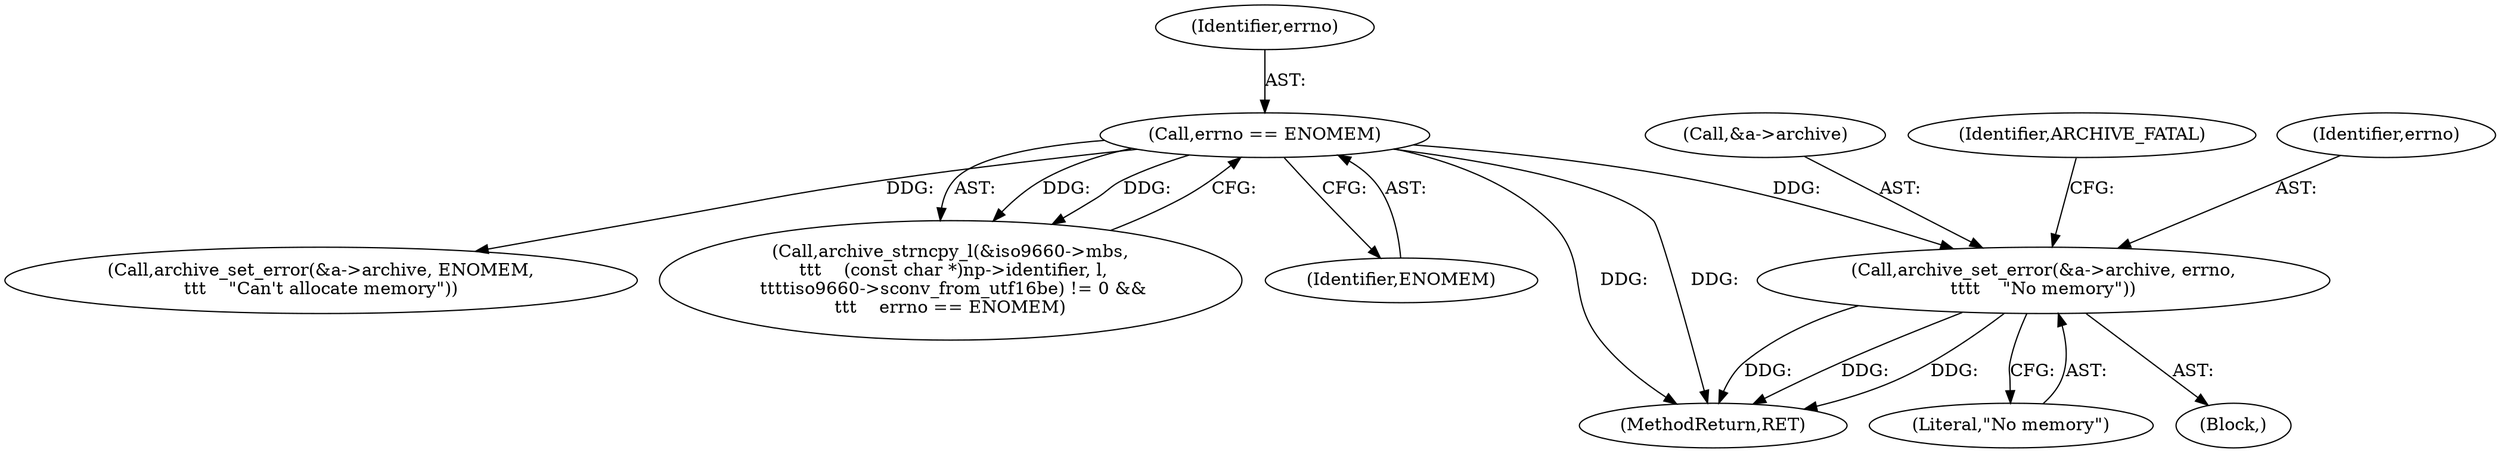 digraph "0_libarchive_3014e198@pointer" {
"1000404" [label="(Call,archive_set_error(&a->archive, errno,\n\t\t\t\t    \"No memory\"))"];
"1000400" [label="(Call,errno == ENOMEM)"];
"1000542" [label="(MethodReturn,RET)"];
"1000410" [label="(Literal,\"No memory\")"];
"1000400" [label="(Call,errno == ENOMEM)"];
"1000405" [label="(Call,&a->archive)"];
"1000401" [label="(Identifier,errno)"];
"1000404" [label="(Call,archive_set_error(&a->archive, errno,\n\t\t\t\t    \"No memory\"))"];
"1000249" [label="(Call,archive_set_error(&a->archive, ENOMEM,\n\t\t\t    \"Can't allocate memory\"))"];
"1000383" [label="(Call,archive_strncpy_l(&iso9660->mbs,\n \t\t\t    (const char *)np->identifier, l,\n \t\t\t\tiso9660->sconv_from_utf16be) != 0 &&\n\t\t\t    errno == ENOMEM)"];
"1000412" [label="(Identifier,ARCHIVE_FATAL)"];
"1000409" [label="(Identifier,errno)"];
"1000402" [label="(Identifier,ENOMEM)"];
"1000403" [label="(Block,)"];
"1000404" -> "1000403"  [label="AST: "];
"1000404" -> "1000410"  [label="CFG: "];
"1000405" -> "1000404"  [label="AST: "];
"1000409" -> "1000404"  [label="AST: "];
"1000410" -> "1000404"  [label="AST: "];
"1000412" -> "1000404"  [label="CFG: "];
"1000404" -> "1000542"  [label="DDG: "];
"1000404" -> "1000542"  [label="DDG: "];
"1000404" -> "1000542"  [label="DDG: "];
"1000400" -> "1000404"  [label="DDG: "];
"1000400" -> "1000383"  [label="AST: "];
"1000400" -> "1000402"  [label="CFG: "];
"1000401" -> "1000400"  [label="AST: "];
"1000402" -> "1000400"  [label="AST: "];
"1000383" -> "1000400"  [label="CFG: "];
"1000400" -> "1000542"  [label="DDG: "];
"1000400" -> "1000542"  [label="DDG: "];
"1000400" -> "1000249"  [label="DDG: "];
"1000400" -> "1000383"  [label="DDG: "];
"1000400" -> "1000383"  [label="DDG: "];
}
